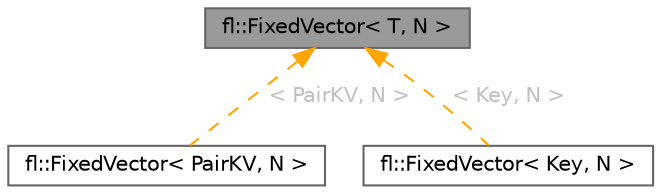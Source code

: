 digraph "fl::FixedVector&lt; T, N &gt;"
{
 // INTERACTIVE_SVG=YES
 // LATEX_PDF_SIZE
  bgcolor="transparent";
  edge [fontname=Helvetica,fontsize=10,labelfontname=Helvetica,labelfontsize=10];
  node [fontname=Helvetica,fontsize=10,shape=box,height=0.2,width=0.4];
  Node1 [id="Node000001",label="fl::FixedVector\< T, N \>",height=0.2,width=0.4,color="gray40", fillcolor="grey60", style="filled", fontcolor="black",tooltip=" "];
  Node1 -> Node2 [id="edge1_Node000001_Node000002",dir="back",color="orange",style="dashed",tooltip=" ",label=" \< PairKV, N \>",fontcolor="grey" ];
  Node2 [id="Node000002",label="fl::FixedVector\< PairKV, N \>",height=0.2,width=0.4,color="gray40", fillcolor="white", style="filled",URL="$d3/d73/classfl_1_1_fixed_vector.html",tooltip=" "];
  Node1 -> Node3 [id="edge2_Node000001_Node000003",dir="back",color="orange",style="dashed",tooltip=" ",label=" \< Key, N \>",fontcolor="grey" ];
  Node3 [id="Node000003",label="fl::FixedVector\< Key, N \>",height=0.2,width=0.4,color="gray40", fillcolor="white", style="filled",URL="$d3/d73/classfl_1_1_fixed_vector.html",tooltip=" "];
}
